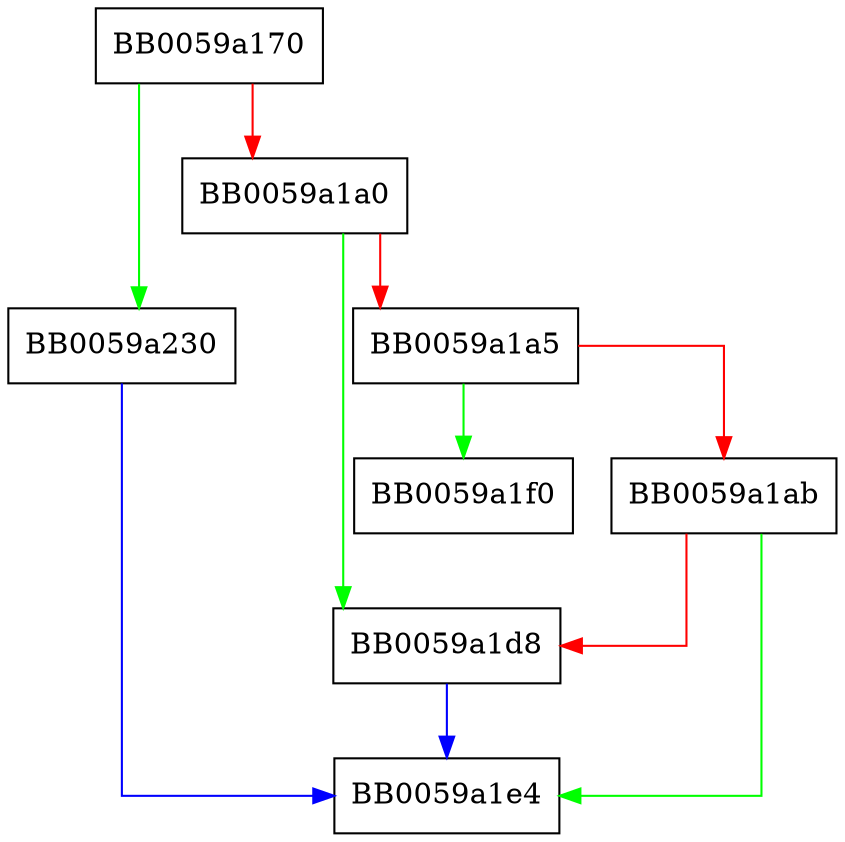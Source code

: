 digraph pkey_ecd_digestsign25519 {
  node [shape="box"];
  graph [splines=ortho];
  BB0059a170 -> BB0059a230 [color="green"];
  BB0059a170 -> BB0059a1a0 [color="red"];
  BB0059a1a0 -> BB0059a1d8 [color="green"];
  BB0059a1a0 -> BB0059a1a5 [color="red"];
  BB0059a1a5 -> BB0059a1f0 [color="green"];
  BB0059a1a5 -> BB0059a1ab [color="red"];
  BB0059a1ab -> BB0059a1e4 [color="green"];
  BB0059a1ab -> BB0059a1d8 [color="red"];
  BB0059a1d8 -> BB0059a1e4 [color="blue"];
  BB0059a230 -> BB0059a1e4 [color="blue"];
}